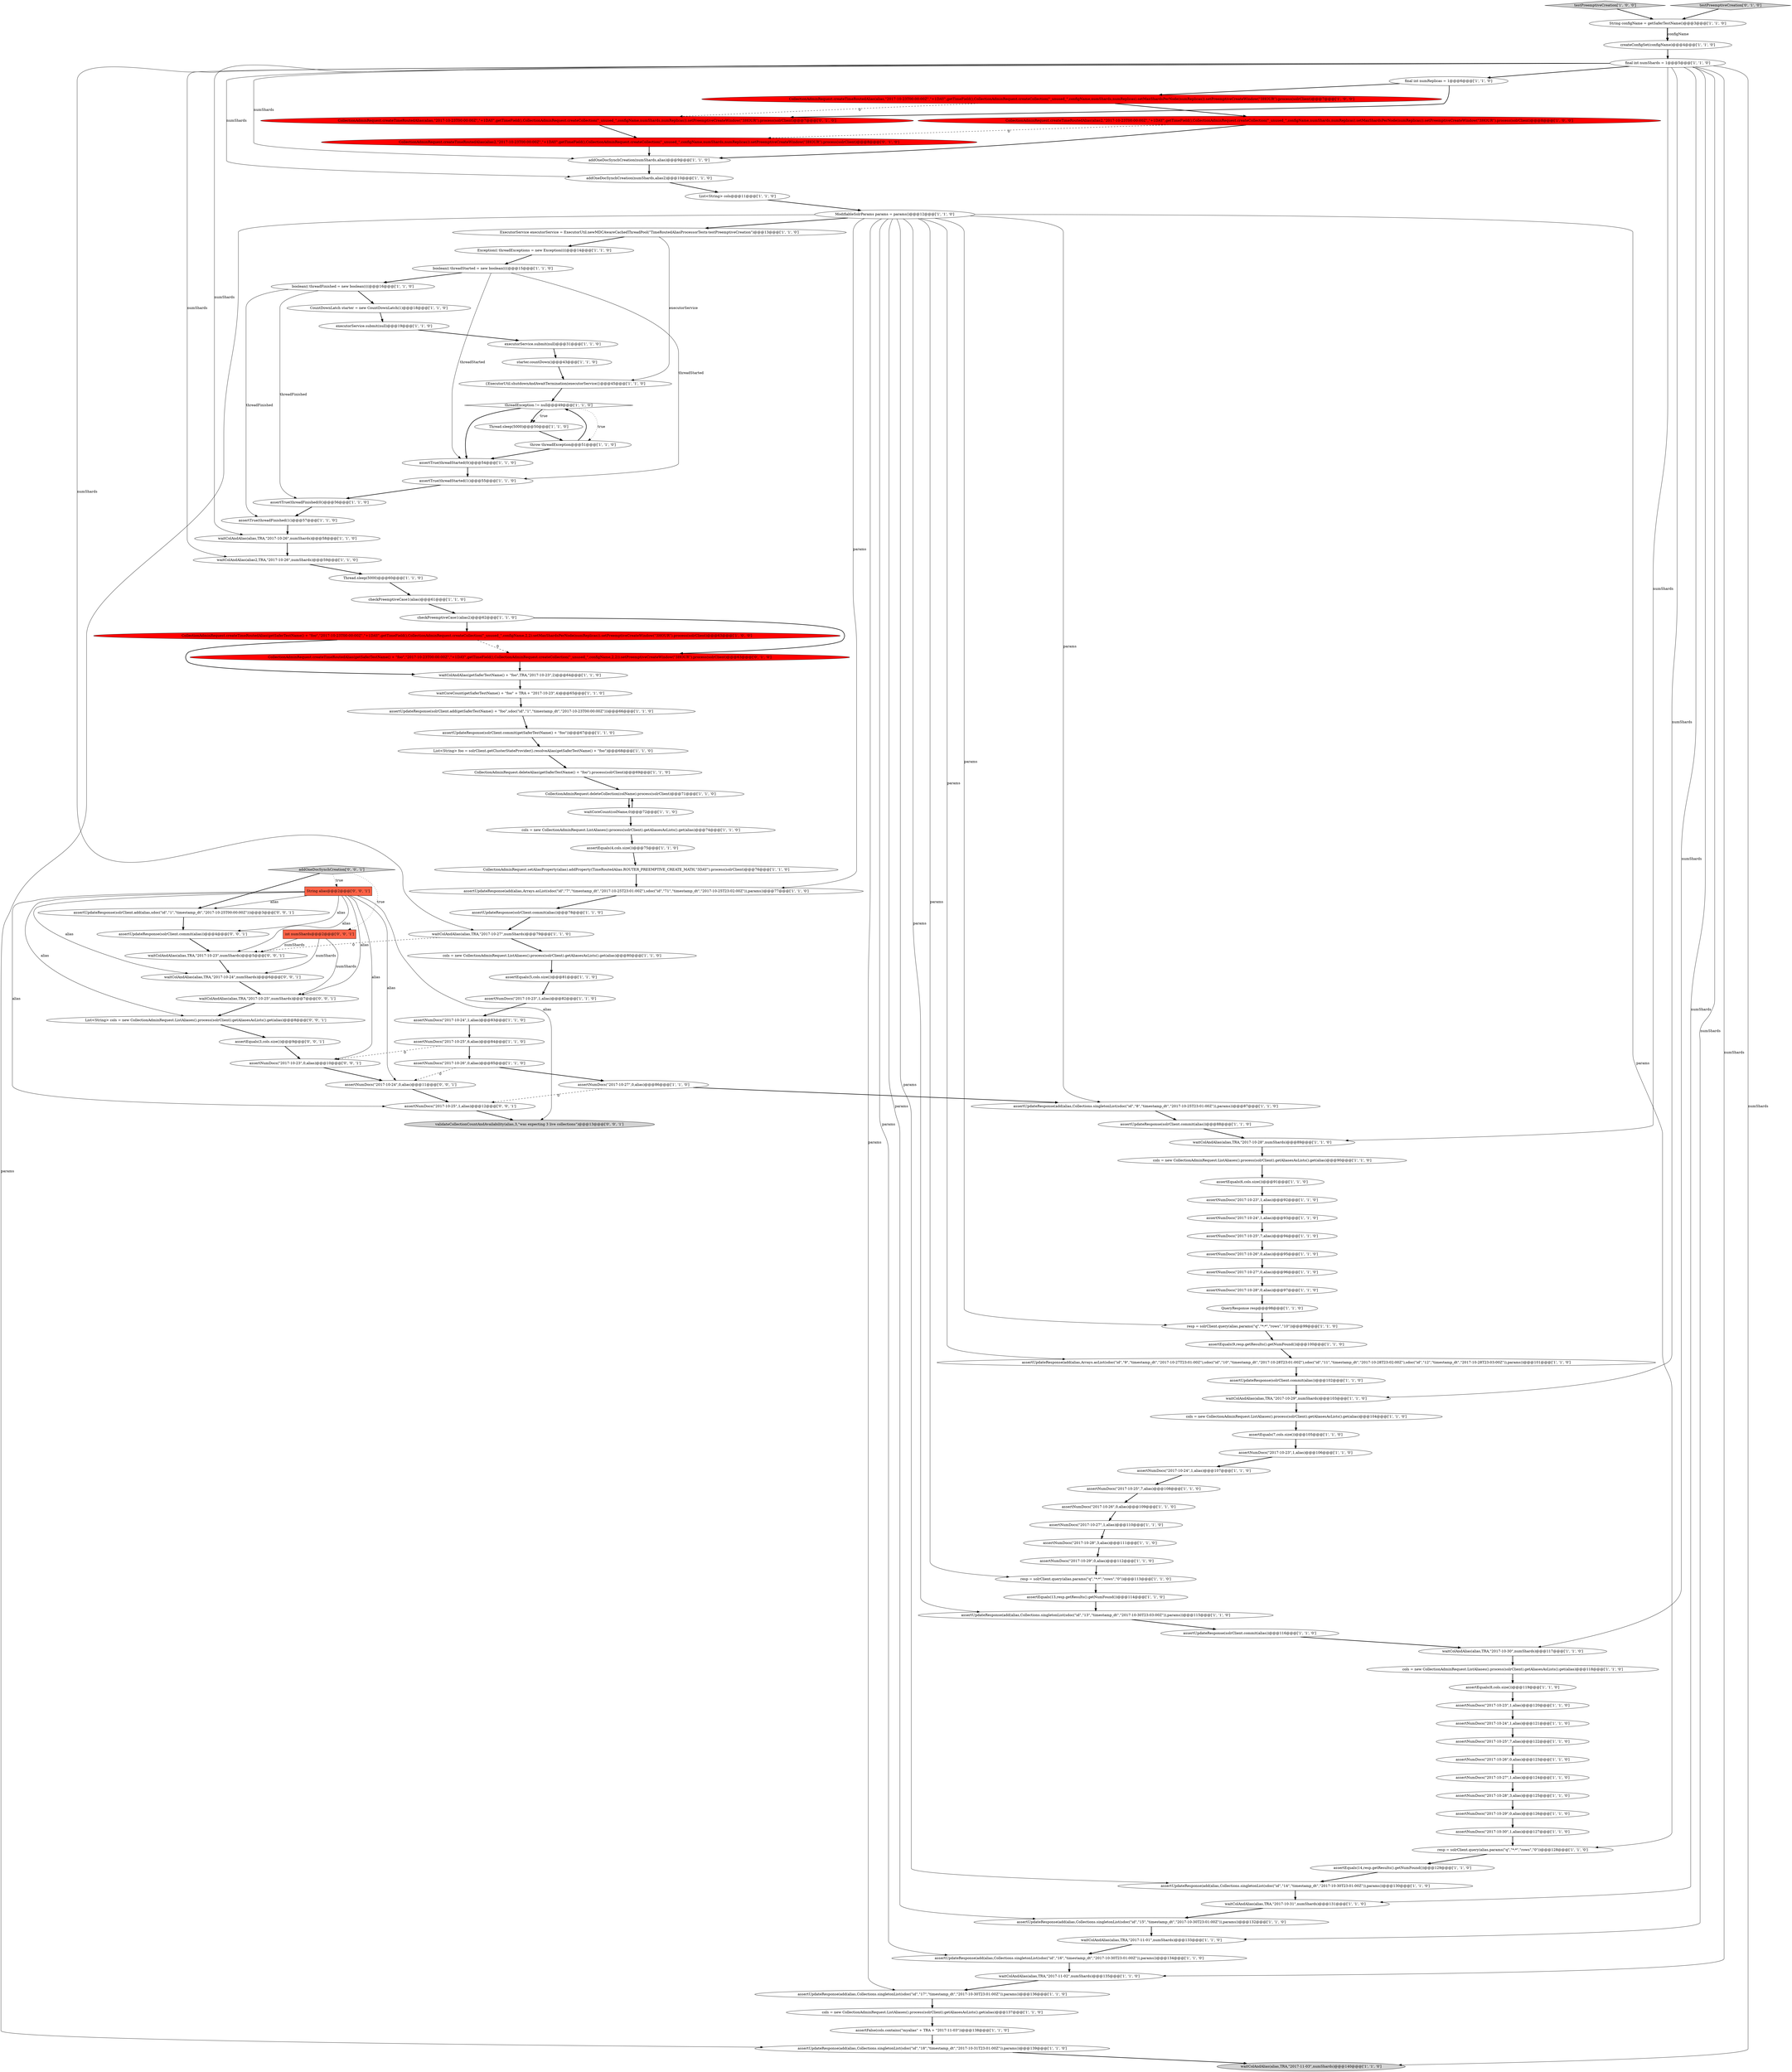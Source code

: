 digraph {
122 [style = filled, label = "assertUpdateResponse(solrClient.add(alias,sdoc(\"id\",\"1\",\"timestamp_dt\",\"2017-10-25T00:00:00Z\")))@@@3@@@['0', '0', '1']", fillcolor = white, shape = ellipse image = "AAA0AAABBB3BBB"];
4 [style = filled, label = "assertTrue(threadFinished(0()@@@56@@@['1', '1', '0']", fillcolor = white, shape = ellipse image = "AAA0AAABBB1BBB"];
28 [style = filled, label = "assertTrue(threadStarted(0()@@@54@@@['1', '1', '0']", fillcolor = white, shape = ellipse image = "AAA0AAABBB1BBB"];
25 [style = filled, label = "testPreemptiveCreation['1', '0', '0']", fillcolor = lightgray, shape = diamond image = "AAA0AAABBB1BBB"];
103 [style = filled, label = "assertNumDocs(\"2017-10-30\",1,alias)@@@127@@@['1', '1', '0']", fillcolor = white, shape = ellipse image = "AAA0AAABBB1BBB"];
118 [style = filled, label = "validateCollectionCountAndAvailability(alias,3,\"was expecting 3 live collections\")@@@13@@@['0', '0', '1']", fillcolor = lightgray, shape = ellipse image = "AAA0AAABBB3BBB"];
102 [style = filled, label = "assertUpdateResponse(add(alias,Arrays.asList(sdoc(\"id\",\"7\",\"timestamp_dt\",\"2017-10-25T23:01:00Z\"),sdoc(\"id\",\"71\",\"timestamp_dt\",\"2017-10-25T23:02:00Z\")),params))@@@77@@@['1', '1', '0']", fillcolor = white, shape = ellipse image = "AAA0AAABBB1BBB"];
53 [style = filled, label = "{ExecutorUtil.shutdownAndAwaitTermination(executorService)}@@@45@@@['1', '1', '0']", fillcolor = white, shape = ellipse image = "AAA0AAABBB1BBB"];
59 [style = filled, label = "assertNumDocs(\"2017-10-24\",1,alias)@@@107@@@['1', '1', '0']", fillcolor = white, shape = ellipse image = "AAA0AAABBB1BBB"];
75 [style = filled, label = "assertUpdateResponse(add(alias,Collections.singletonList(sdoc(\"id\",\"16\",\"timestamp_dt\",\"2017-10-30T23:01:00Z\")),params))@@@134@@@['1', '1', '0']", fillcolor = white, shape = ellipse image = "AAA0AAABBB1BBB"];
68 [style = filled, label = "assertNumDocs(\"2017-10-28\",3,alias)@@@111@@@['1', '1', '0']", fillcolor = white, shape = ellipse image = "AAA0AAABBB1BBB"];
24 [style = filled, label = "executorService.submit(null)@@@31@@@['1', '1', '0']", fillcolor = white, shape = ellipse image = "AAA0AAABBB1BBB"];
82 [style = filled, label = "CollectionAdminRequest.createTimeRoutedAlias(getSaferTestName() + \"foo\",\"2017-10-23T00:00:00Z\",\"+1DAY\",getTimeField(),CollectionAdminRequest.createCollection(\"_unused_\",configName,2,2).setMaxShardsPerNode(numReplicas)).setPreemptiveCreateWindow(\"3HOUR\").process(solrClient)@@@63@@@['1', '0', '0']", fillcolor = red, shape = ellipse image = "AAA1AAABBB1BBB"];
117 [style = filled, label = "waitColAndAlias(alias,TRA,\"2017-10-23\",numShards)@@@5@@@['0', '0', '1']", fillcolor = white, shape = ellipse image = "AAA0AAABBB3BBB"];
8 [style = filled, label = "checkPreemptiveCase1(alias2)@@@62@@@['1', '1', '0']", fillcolor = white, shape = ellipse image = "AAA0AAABBB1BBB"];
124 [style = filled, label = "waitColAndAlias(alias,TRA,\"2017-10-24\",numShards)@@@6@@@['0', '0', '1']", fillcolor = white, shape = ellipse image = "AAA0AAABBB3BBB"];
87 [style = filled, label = "waitColAndAlias(alias,TRA,\"2017-10-28\",numShards)@@@89@@@['1', '1', '0']", fillcolor = white, shape = ellipse image = "AAA0AAABBB1BBB"];
85 [style = filled, label = "resp = solrClient.query(alias,params(\"q\",\"*:*\",\"rows\",\"0\"))@@@128@@@['1', '1', '0']", fillcolor = white, shape = ellipse image = "AAA0AAABBB1BBB"];
78 [style = filled, label = "assertTrue(threadFinished(1()@@@57@@@['1', '1', '0']", fillcolor = white, shape = ellipse image = "AAA0AAABBB1BBB"];
43 [style = filled, label = "String configName = getSaferTestName()@@@3@@@['1', '1', '0']", fillcolor = white, shape = ellipse image = "AAA0AAABBB1BBB"];
99 [style = filled, label = "assertNumDocs(\"2017-10-23\",1,alias)@@@120@@@['1', '1', '0']", fillcolor = white, shape = ellipse image = "AAA0AAABBB1BBB"];
14 [style = filled, label = "assertNumDocs(\"2017-10-25\",6,alias)@@@84@@@['1', '1', '0']", fillcolor = white, shape = ellipse image = "AAA0AAABBB1BBB"];
100 [style = filled, label = "assertUpdateResponse(solrClient.commit(getSaferTestName() + \"foo\"))@@@67@@@['1', '1', '0']", fillcolor = white, shape = ellipse image = "AAA0AAABBB1BBB"];
84 [style = filled, label = "Exception(( threadExceptions = new Exception((((@@@14@@@['1', '1', '0']", fillcolor = white, shape = ellipse image = "AAA0AAABBB1BBB"];
64 [style = filled, label = "assertUpdateResponse(add(alias,Collections.singletonList(sdoc(\"id\",\"17\",\"timestamp_dt\",\"2017-10-30T23:01:00Z\")),params))@@@136@@@['1', '1', '0']", fillcolor = white, shape = ellipse image = "AAA0AAABBB1BBB"];
51 [style = filled, label = "cols = new CollectionAdminRequest.ListAliases().process(solrClient).getAliasesAsLists().get(alias)@@@80@@@['1', '1', '0']", fillcolor = white, shape = ellipse image = "AAA0AAABBB1BBB"];
63 [style = filled, label = "waitColAndAlias(alias,TRA,\"2017-10-27\",numShards)@@@79@@@['1', '1', '0']", fillcolor = white, shape = ellipse image = "AAA0AAABBB1BBB"];
22 [style = filled, label = "assertNumDocs(\"2017-10-27\",1,alias)@@@110@@@['1', '1', '0']", fillcolor = white, shape = ellipse image = "AAA0AAABBB1BBB"];
111 [style = filled, label = "CollectionAdminRequest.createTimeRoutedAlias(alias,\"2017-10-23T00:00:00Z\",\"+1DAY\",getTimeField(),CollectionAdminRequest.createCollection(\"_unused_\",configName,numShards,numReplicas)).setPreemptiveCreateWindow(\"3HOUR\").process(solrClient)@@@7@@@['0', '1', '0']", fillcolor = red, shape = ellipse image = "AAA1AAABBB2BBB"];
101 [style = filled, label = "assertNumDocs(\"2017-10-26\",0,alias)@@@85@@@['1', '1', '0']", fillcolor = white, shape = ellipse image = "AAA0AAABBB1BBB"];
62 [style = filled, label = "Thread.sleep(5000)@@@50@@@['1', '1', '0']", fillcolor = white, shape = ellipse image = "AAA0AAABBB1BBB"];
108 [style = filled, label = "CollectionAdminRequest.createTimeRoutedAlias(alias2,\"2017-10-23T00:00:00Z\",\"+1DAY\",getTimeField(),CollectionAdminRequest.createCollection(\"_unused_\",configName,numShards,numReplicas)).setPreemptiveCreateWindow(\"3HOUR\").process(solrClient)@@@8@@@['0', '1', '0']", fillcolor = red, shape = ellipse image = "AAA1AAABBB2BBB"];
98 [style = filled, label = "addOneDocSynchCreation(numShards,alias2)@@@10@@@['1', '1', '0']", fillcolor = white, shape = ellipse image = "AAA0AAABBB1BBB"];
35 [style = filled, label = "QueryResponse resp@@@98@@@['1', '1', '0']", fillcolor = white, shape = ellipse image = "AAA0AAABBB1BBB"];
77 [style = filled, label = "assertFalse(cols.contains(\"myalias\" + TRA + \"2017-11-03\"))@@@138@@@['1', '1', '0']", fillcolor = white, shape = ellipse image = "AAA0AAABBB1BBB"];
33 [style = filled, label = "assertNumDocs(\"2017-10-23\",1,alias)@@@82@@@['1', '1', '0']", fillcolor = white, shape = ellipse image = "AAA0AAABBB1BBB"];
32 [style = filled, label = "CollectionAdminRequest.deleteAlias(getSaferTestName() + \"foo\").process(solrClient)@@@69@@@['1', '1', '0']", fillcolor = white, shape = ellipse image = "AAA0AAABBB1BBB"];
74 [style = filled, label = "assertEquals(14,resp.getResults().getNumFound())@@@129@@@['1', '1', '0']", fillcolor = white, shape = ellipse image = "AAA0AAABBB1BBB"];
65 [style = filled, label = "assertNumDocs(\"2017-10-25\",7,alias)@@@122@@@['1', '1', '0']", fillcolor = white, shape = ellipse image = "AAA0AAABBB1BBB"];
13 [style = filled, label = "waitColAndAlias(alias,TRA,\"2017-10-31\",numShards)@@@131@@@['1', '1', '0']", fillcolor = white, shape = ellipse image = "AAA0AAABBB1BBB"];
36 [style = filled, label = "assertNumDocs(\"2017-10-23\",1,alias)@@@106@@@['1', '1', '0']", fillcolor = white, shape = ellipse image = "AAA0AAABBB1BBB"];
2 [style = filled, label = "assertNumDocs(\"2017-10-24\",1,alias)@@@121@@@['1', '1', '0']", fillcolor = white, shape = ellipse image = "AAA0AAABBB1BBB"];
42 [style = filled, label = "checkPreemptiveCase1(alias)@@@61@@@['1', '1', '0']", fillcolor = white, shape = ellipse image = "AAA0AAABBB1BBB"];
38 [style = filled, label = "assertNumDocs(\"2017-10-27\",0,alias)@@@86@@@['1', '1', '0']", fillcolor = white, shape = ellipse image = "AAA0AAABBB1BBB"];
23 [style = filled, label = "assertEquals(9,resp.getResults().getNumFound())@@@100@@@['1', '1', '0']", fillcolor = white, shape = ellipse image = "AAA0AAABBB1BBB"];
83 [style = filled, label = "waitColAndAlias(getSaferTestName() + \"foo\",TRA,\"2017-10-23\",2)@@@64@@@['1', '1', '0']", fillcolor = white, shape = ellipse image = "AAA0AAABBB1BBB"];
57 [style = filled, label = "assertNumDocs(\"2017-10-25\",7,alias)@@@94@@@['1', '1', '0']", fillcolor = white, shape = ellipse image = "AAA0AAABBB1BBB"];
12 [style = filled, label = "throw threadException@@@51@@@['1', '1', '0']", fillcolor = white, shape = ellipse image = "AAA0AAABBB1BBB"];
125 [style = filled, label = "List<String> cols = new CollectionAdminRequest.ListAliases().process(solrClient).getAliasesAsLists().get(alias)@@@8@@@['0', '0', '1']", fillcolor = white, shape = ellipse image = "AAA0AAABBB3BBB"];
16 [style = filled, label = "CollectionAdminRequest.createTimeRoutedAlias(alias,\"2017-10-23T00:00:00Z\",\"+1DAY\",getTimeField(),CollectionAdminRequest.createCollection(\"_unused_\",configName,numShards,numReplicas).setMaxShardsPerNode(numReplicas)).setPreemptiveCreateWindow(\"3HOUR\").process(solrClient)@@@7@@@['1', '0', '0']", fillcolor = red, shape = ellipse image = "AAA1AAABBB1BBB"];
69 [style = filled, label = "assertEquals(7,cols.size())@@@105@@@['1', '1', '0']", fillcolor = white, shape = ellipse image = "AAA0AAABBB1BBB"];
81 [style = filled, label = "assertUpdateResponse(add(alias,Collections.singletonList(sdoc(\"id\",\"15\",\"timestamp_dt\",\"2017-10-30T23:01:00Z\")),params))@@@132@@@['1', '1', '0']", fillcolor = white, shape = ellipse image = "AAA0AAABBB1BBB"];
109 [style = filled, label = "CollectionAdminRequest.createTimeRoutedAlias(getSaferTestName() + \"foo\",\"2017-10-23T00:00:00Z\",\"+1DAY\",getTimeField(),CollectionAdminRequest.createCollection(\"_unused_\",configName,2,2)).setPreemptiveCreateWindow(\"3HOUR\").process(solrClient)@@@63@@@['0', '1', '0']", fillcolor = red, shape = ellipse image = "AAA1AAABBB2BBB"];
56 [style = filled, label = "ExecutorService executorService = ExecutorUtil.newMDCAwareCachedThreadPool(\"TimeRoutedAliasProcessorTestx-testPreemptiveCreation\")@@@13@@@['1', '1', '0']", fillcolor = white, shape = ellipse image = "AAA0AAABBB1BBB"];
40 [style = filled, label = "boolean(( threadFinished = new boolean((((@@@16@@@['1', '1', '0']", fillcolor = white, shape = ellipse image = "AAA0AAABBB1BBB"];
19 [style = filled, label = "assertNumDocs(\"2017-10-27\",0,alias)@@@96@@@['1', '1', '0']", fillcolor = white, shape = ellipse image = "AAA0AAABBB1BBB"];
44 [style = filled, label = "Thread.sleep(5000)@@@60@@@['1', '1', '0']", fillcolor = white, shape = ellipse image = "AAA0AAABBB1BBB"];
30 [style = filled, label = "starter.countDown()@@@43@@@['1', '1', '0']", fillcolor = white, shape = ellipse image = "AAA0AAABBB1BBB"];
31 [style = filled, label = "cols = new CollectionAdminRequest.ListAliases().process(solrClient).getAliasesAsLists().get(alias)@@@90@@@['1', '1', '0']", fillcolor = white, shape = ellipse image = "AAA0AAABBB1BBB"];
61 [style = filled, label = "waitColAndAlias(alias,TRA,\"2017-11-01\",numShards)@@@133@@@['1', '1', '0']", fillcolor = white, shape = ellipse image = "AAA0AAABBB1BBB"];
113 [style = filled, label = "String alias@@@2@@@['0', '0', '1']", fillcolor = tomato, shape = box image = "AAA0AAABBB3BBB"];
96 [style = filled, label = "assertUpdateResponse(add(alias,Collections.singletonList(sdoc(\"id\",\"13\",\"timestamp_dt\",\"2017-10-30T23:03:00Z\")),params))@@@115@@@['1', '1', '0']", fillcolor = white, shape = ellipse image = "AAA0AAABBB1BBB"];
9 [style = filled, label = "assertUpdateResponse(solrClient.commit(alias))@@@116@@@['1', '1', '0']", fillcolor = white, shape = ellipse image = "AAA0AAABBB1BBB"];
92 [style = filled, label = "assertEquals(8,cols.size())@@@119@@@['1', '1', '0']", fillcolor = white, shape = ellipse image = "AAA0AAABBB1BBB"];
105 [style = filled, label = "waitColAndAlias(alias,TRA,\"2017-10-30\",numShards)@@@117@@@['1', '1', '0']", fillcolor = white, shape = ellipse image = "AAA0AAABBB1BBB"];
48 [style = filled, label = "executorService.submit(null)@@@19@@@['1', '1', '0']", fillcolor = white, shape = ellipse image = "AAA0AAABBB1BBB"];
54 [style = filled, label = "assertNumDocs(\"2017-10-23\",1,alias)@@@92@@@['1', '1', '0']", fillcolor = white, shape = ellipse image = "AAA0AAABBB1BBB"];
11 [style = filled, label = "boolean(( threadStarted = new boolean((((@@@15@@@['1', '1', '0']", fillcolor = white, shape = ellipse image = "AAA0AAABBB1BBB"];
7 [style = filled, label = "waitColAndAlias(alias,TRA,\"2017-11-03\",numShards)@@@140@@@['1', '1', '0']", fillcolor = lightgray, shape = ellipse image = "AAA0AAABBB1BBB"];
37 [style = filled, label = "assertNumDocs(\"2017-10-26\",0,alias)@@@123@@@['1', '1', '0']", fillcolor = white, shape = ellipse image = "AAA0AAABBB1BBB"];
50 [style = filled, label = "assertNumDocs(\"2017-10-29\",0,alias)@@@126@@@['1', '1', '0']", fillcolor = white, shape = ellipse image = "AAA0AAABBB1BBB"];
47 [style = filled, label = "final int numShards = 1@@@5@@@['1', '1', '0']", fillcolor = white, shape = ellipse image = "AAA0AAABBB1BBB"];
46 [style = filled, label = "assertTrue(threadStarted(1()@@@55@@@['1', '1', '0']", fillcolor = white, shape = ellipse image = "AAA0AAABBB1BBB"];
90 [style = filled, label = "cols = new CollectionAdminRequest.ListAliases().process(solrClient).getAliasesAsLists().get(alias)@@@137@@@['1', '1', '0']", fillcolor = white, shape = ellipse image = "AAA0AAABBB1BBB"];
15 [style = filled, label = "CollectionAdminRequest.deleteCollection(colName).process(solrClient)@@@71@@@['1', '1', '0']", fillcolor = white, shape = ellipse image = "AAA0AAABBB1BBB"];
120 [style = filled, label = "int numShards@@@2@@@['0', '0', '1']", fillcolor = tomato, shape = box image = "AAA0AAABBB3BBB"];
70 [style = filled, label = "assertNumDocs(\"2017-10-25\",7,alias)@@@108@@@['1', '1', '0']", fillcolor = white, shape = ellipse image = "AAA0AAABBB1BBB"];
71 [style = filled, label = "assertUpdateResponse(add(alias,Collections.singletonList(sdoc(\"id\",\"18\",\"timestamp_dt\",\"2017-10-31T23:01:00Z\")),params))@@@139@@@['1', '1', '0']", fillcolor = white, shape = ellipse image = "AAA0AAABBB1BBB"];
121 [style = filled, label = "assertNumDocs(\"2017-10-23\",0,alias)@@@10@@@['0', '0', '1']", fillcolor = white, shape = ellipse image = "AAA0AAABBB3BBB"];
72 [style = filled, label = "CollectionAdminRequest.setAliasProperty(alias).addProperty(TimeRoutedAlias.ROUTER_PREEMPTIVE_CREATE_MATH,\"3DAY\").process(solrClient)@@@76@@@['1', '1', '0']", fillcolor = white, shape = ellipse image = "AAA0AAABBB1BBB"];
5 [style = filled, label = "waitColAndAlias(alias2,TRA,\"2017-10-26\",numShards)@@@59@@@['1', '1', '0']", fillcolor = white, shape = ellipse image = "AAA0AAABBB1BBB"];
26 [style = filled, label = "List<String> cols@@@11@@@['1', '1', '0']", fillcolor = white, shape = ellipse image = "AAA0AAABBB1BBB"];
104 [style = filled, label = "CollectionAdminRequest.createTimeRoutedAlias(alias2,\"2017-10-23T00:00:00Z\",\"+1DAY\",getTimeField(),CollectionAdminRequest.createCollection(\"_unused_\",configName,numShards,numReplicas).setMaxShardsPerNode(numReplicas)).setPreemptiveCreateWindow(\"3HOUR\").process(solrClient)@@@8@@@['1', '0', '0']", fillcolor = red, shape = ellipse image = "AAA1AAABBB1BBB"];
66 [style = filled, label = "assertNumDocs(\"2017-10-26\",0,alias)@@@109@@@['1', '1', '0']", fillcolor = white, shape = ellipse image = "AAA0AAABBB1BBB"];
86 [style = filled, label = "assertNumDocs(\"2017-10-28\",3,alias)@@@125@@@['1', '1', '0']", fillcolor = white, shape = ellipse image = "AAA0AAABBB1BBB"];
80 [style = filled, label = "threadException != null@@@49@@@['1', '1', '0']", fillcolor = white, shape = diamond image = "AAA0AAABBB1BBB"];
107 [style = filled, label = "addOneDocSynchCreation(numShards,alias)@@@9@@@['1', '1', '0']", fillcolor = white, shape = ellipse image = "AAA0AAABBB1BBB"];
18 [style = filled, label = "resp = solrClient.query(alias,params(\"q\",\"*:*\",\"rows\",\"10\"))@@@99@@@['1', '1', '0']", fillcolor = white, shape = ellipse image = "AAA0AAABBB1BBB"];
55 [style = filled, label = "assertNumDocs(\"2017-10-26\",0,alias)@@@95@@@['1', '1', '0']", fillcolor = white, shape = ellipse image = "AAA0AAABBB1BBB"];
39 [style = filled, label = "waitColAndAlias(alias,TRA,\"2017-10-29\",numShards)@@@103@@@['1', '1', '0']", fillcolor = white, shape = ellipse image = "AAA0AAABBB1BBB"];
116 [style = filled, label = "addOneDocSynchCreation['0', '0', '1']", fillcolor = lightgray, shape = diamond image = "AAA0AAABBB3BBB"];
1 [style = filled, label = "cols = new CollectionAdminRequest.ListAliases().process(solrClient).getAliasesAsLists().get(alias)@@@118@@@['1', '1', '0']", fillcolor = white, shape = ellipse image = "AAA0AAABBB1BBB"];
91 [style = filled, label = "assertUpdateResponse(add(alias,Arrays.asList(sdoc(\"id\",\"9\",\"timestamp_dt\",\"2017-10-27T23:01:00Z\"),sdoc(\"id\",\"10\",\"timestamp_dt\",\"2017-10-28T23:01:00Z\"),sdoc(\"id\",\"11\",\"timestamp_dt\",\"2017-10-28T23:02:00Z\"),sdoc(\"id\",\"12\",\"timestamp_dt\",\"2017-10-28T23:03:00Z\")),params))@@@101@@@['1', '1', '0']", fillcolor = white, shape = ellipse image = "AAA0AAABBB1BBB"];
58 [style = filled, label = "assertNumDocs(\"2017-10-24\",1,alias)@@@83@@@['1', '1', '0']", fillcolor = white, shape = ellipse image = "AAA0AAABBB1BBB"];
110 [style = filled, label = "testPreemptiveCreation['0', '1', '0']", fillcolor = lightgray, shape = diamond image = "AAA0AAABBB2BBB"];
49 [style = filled, label = "assertEquals(4,cols.size())@@@75@@@['1', '1', '0']", fillcolor = white, shape = ellipse image = "AAA0AAABBB1BBB"];
45 [style = filled, label = "waitCoreCount(colName,0)@@@72@@@['1', '1', '0']", fillcolor = white, shape = ellipse image = "AAA0AAABBB1BBB"];
94 [style = filled, label = "assertNumDocs(\"2017-10-28\",0,alias)@@@97@@@['1', '1', '0']", fillcolor = white, shape = ellipse image = "AAA0AAABBB1BBB"];
76 [style = filled, label = "cols = new CollectionAdminRequest.ListAliases().process(solrClient).getAliasesAsLists().get(alias)@@@104@@@['1', '1', '0']", fillcolor = white, shape = ellipse image = "AAA0AAABBB1BBB"];
79 [style = filled, label = "assertUpdateResponse(add(alias,Collections.singletonList(sdoc(\"id\",\"8\",\"timestamp_dt\",\"2017-10-25T23:01:00Z\")),params))@@@87@@@['1', '1', '0']", fillcolor = white, shape = ellipse image = "AAA0AAABBB1BBB"];
27 [style = filled, label = "final int numReplicas = 1@@@6@@@['1', '1', '0']", fillcolor = white, shape = ellipse image = "AAA0AAABBB1BBB"];
88 [style = filled, label = "assertNumDocs(\"2017-10-29\",0,alias)@@@112@@@['1', '1', '0']", fillcolor = white, shape = ellipse image = "AAA0AAABBB1BBB"];
112 [style = filled, label = "assertEquals(3,cols.size())@@@9@@@['0', '0', '1']", fillcolor = white, shape = ellipse image = "AAA0AAABBB3BBB"];
97 [style = filled, label = "assertEquals(13,resp.getResults().getNumFound())@@@114@@@['1', '1', '0']", fillcolor = white, shape = ellipse image = "AAA0AAABBB1BBB"];
115 [style = filled, label = "assertUpdateResponse(solrClient.commit(alias))@@@4@@@['0', '0', '1']", fillcolor = white, shape = ellipse image = "AAA0AAABBB3BBB"];
10 [style = filled, label = "cols = new CollectionAdminRequest.ListAliases().process(solrClient).getAliasesAsLists().get(alias)@@@74@@@['1', '1', '0']", fillcolor = white, shape = ellipse image = "AAA0AAABBB1BBB"];
3 [style = filled, label = "ModifiableSolrParams params = params()@@@12@@@['1', '1', '0']", fillcolor = white, shape = ellipse image = "AAA0AAABBB1BBB"];
52 [style = filled, label = "assertUpdateResponse(solrClient.commit(alias))@@@88@@@['1', '1', '0']", fillcolor = white, shape = ellipse image = "AAA0AAABBB1BBB"];
95 [style = filled, label = "resp = solrClient.query(alias,params(\"q\",\"*:*\",\"rows\",\"0\"))@@@113@@@['1', '1', '0']", fillcolor = white, shape = ellipse image = "AAA0AAABBB1BBB"];
20 [style = filled, label = "waitColAndAlias(alias,TRA,\"2017-11-02\",numShards)@@@135@@@['1', '1', '0']", fillcolor = white, shape = ellipse image = "AAA0AAABBB1BBB"];
60 [style = filled, label = "assertEquals(6,cols.size())@@@91@@@['1', '1', '0']", fillcolor = white, shape = ellipse image = "AAA0AAABBB1BBB"];
123 [style = filled, label = "waitColAndAlias(alias,TRA,\"2017-10-25\",numShards)@@@7@@@['0', '0', '1']", fillcolor = white, shape = ellipse image = "AAA0AAABBB3BBB"];
73 [style = filled, label = "assertUpdateResponse(solrClient.commit(alias))@@@102@@@['1', '1', '0']", fillcolor = white, shape = ellipse image = "AAA0AAABBB1BBB"];
93 [style = filled, label = "waitCoreCount(getSaferTestName() + \"foo\" + TRA + \"2017-10-23\",4)@@@65@@@['1', '1', '0']", fillcolor = white, shape = ellipse image = "AAA0AAABBB1BBB"];
114 [style = filled, label = "assertNumDocs(\"2017-10-25\",1,alias)@@@12@@@['0', '0', '1']", fillcolor = white, shape = ellipse image = "AAA0AAABBB3BBB"];
17 [style = filled, label = "assertUpdateResponse(add(alias,Collections.singletonList(sdoc(\"id\",\"14\",\"timestamp_dt\",\"2017-10-30T23:01:00Z\")),params))@@@130@@@['1', '1', '0']", fillcolor = white, shape = ellipse image = "AAA0AAABBB1BBB"];
29 [style = filled, label = "waitColAndAlias(alias,TRA,\"2017-10-26\",numShards)@@@58@@@['1', '1', '0']", fillcolor = white, shape = ellipse image = "AAA0AAABBB1BBB"];
119 [style = filled, label = "assertNumDocs(\"2017-10-24\",0,alias)@@@11@@@['0', '0', '1']", fillcolor = white, shape = ellipse image = "AAA0AAABBB3BBB"];
67 [style = filled, label = "assertNumDocs(\"2017-10-27\",1,alias)@@@124@@@['1', '1', '0']", fillcolor = white, shape = ellipse image = "AAA0AAABBB1BBB"];
106 [style = filled, label = "assertUpdateResponse(solrClient.add(getSaferTestName() + \"foo\",sdoc(\"id\",\"1\",\"timestamp_dt\",\"2017-10-23T00:00:00Z\")))@@@66@@@['1', '1', '0']", fillcolor = white, shape = ellipse image = "AAA0AAABBB1BBB"];
41 [style = filled, label = "List<String> foo = solrClient.getClusterStateProvider().resolveAlias(getSaferTestName() + \"foo\")@@@68@@@['1', '1', '0']", fillcolor = white, shape = ellipse image = "AAA0AAABBB1BBB"];
21 [style = filled, label = "assertUpdateResponse(solrClient.commit(alias))@@@78@@@['1', '1', '0']", fillcolor = white, shape = ellipse image = "AAA0AAABBB1BBB"];
89 [style = filled, label = "assertEquals(5,cols.size())@@@81@@@['1', '1', '0']", fillcolor = white, shape = ellipse image = "AAA0AAABBB1BBB"];
0 [style = filled, label = "assertNumDocs(\"2017-10-24\",1,alias)@@@93@@@['1', '1', '0']", fillcolor = white, shape = ellipse image = "AAA0AAABBB1BBB"];
6 [style = filled, label = "createConfigSet(configName)@@@4@@@['1', '1', '0']", fillcolor = white, shape = ellipse image = "AAA0AAABBB1BBB"];
34 [style = filled, label = "CountDownLatch starter = new CountDownLatch(1)@@@18@@@['1', '1', '0']", fillcolor = white, shape = ellipse image = "AAA0AAABBB1BBB"];
4->78 [style = bold, label=""];
67->86 [style = bold, label=""];
36->59 [style = bold, label=""];
16->111 [style = dashed, label="0"];
14->101 [style = bold, label=""];
29->5 [style = bold, label=""];
70->66 [style = bold, label=""];
47->29 [style = solid, label="numShards"];
50->103 [style = bold, label=""];
25->43 [style = bold, label=""];
27->111 [style = bold, label=""];
19->94 [style = bold, label=""];
47->27 [style = bold, label=""];
113->119 [style = solid, label="alias"];
104->107 [style = bold, label=""];
24->30 [style = bold, label=""];
61->75 [style = bold, label=""];
56->53 [style = solid, label="executorService"];
78->29 [style = bold, label=""];
83->93 [style = bold, label=""];
3->96 [style = solid, label="params"];
80->62 [style = dotted, label="true"];
65->37 [style = bold, label=""];
3->102 [style = solid, label="params"];
16->104 [style = bold, label=""];
11->46 [style = solid, label="threadStarted"];
73->39 [style = bold, label=""];
31->60 [style = bold, label=""];
88->95 [style = bold, label=""];
3->64 [style = solid, label="params"];
113->118 [style = solid, label="alias"];
109->83 [style = bold, label=""];
123->125 [style = bold, label=""];
72->102 [style = bold, label=""];
48->24 [style = bold, label=""];
45->10 [style = bold, label=""];
114->118 [style = bold, label=""];
117->124 [style = bold, label=""];
80->12 [style = dotted, label="true"];
41->32 [style = bold, label=""];
35->18 [style = bold, label=""];
12->28 [style = bold, label=""];
38->79 [style = bold, label=""];
34->48 [style = bold, label=""];
63->51 [style = bold, label=""];
101->119 [style = dashed, label="0"];
90->77 [style = bold, label=""];
3->91 [style = solid, label="params"];
57->55 [style = bold, label=""];
121->119 [style = bold, label=""];
113->121 [style = solid, label="alias"];
3->81 [style = solid, label="params"];
89->33 [style = bold, label=""];
3->18 [style = solid, label="params"];
92->99 [style = bold, label=""];
115->117 [style = bold, label=""];
68->88 [style = bold, label=""];
40->34 [style = bold, label=""];
27->16 [style = bold, label=""];
40->78 [style = solid, label="threadFinished"];
98->26 [style = bold, label=""];
110->43 [style = bold, label=""];
71->7 [style = bold, label=""];
79->52 [style = bold, label=""];
124->123 [style = bold, label=""];
46->4 [style = bold, label=""];
113->114 [style = solid, label="alias"];
47->39 [style = solid, label="numShards"];
80->28 [style = bold, label=""];
51->89 [style = bold, label=""];
77->71 [style = bold, label=""];
14->121 [style = dashed, label="0"];
6->47 [style = bold, label=""];
10->49 [style = bold, label=""];
33->58 [style = bold, label=""];
55->19 [style = bold, label=""];
60->54 [style = bold, label=""];
0->57 [style = bold, label=""];
84->11 [style = bold, label=""];
44->42 [style = bold, label=""];
47->87 [style = solid, label="numShards"];
113->123 [style = solid, label="alias"];
86->50 [style = bold, label=""];
122->115 [style = bold, label=""];
47->20 [style = solid, label="numShards"];
45->15 [style = bold, label=""];
18->23 [style = bold, label=""];
22->68 [style = bold, label=""];
26->3 [style = bold, label=""];
58->14 [style = bold, label=""];
64->90 [style = bold, label=""];
42->8 [style = bold, label=""];
116->120 [style = dotted, label="true"];
80->62 [style = bold, label=""];
30->53 [style = bold, label=""];
113->115 [style = solid, label="alias"];
108->107 [style = bold, label=""];
54->0 [style = bold, label=""];
3->95 [style = solid, label="params"];
82->83 [style = bold, label=""];
102->21 [style = bold, label=""];
95->97 [style = bold, label=""];
8->82 [style = bold, label=""];
125->112 [style = bold, label=""];
53->80 [style = bold, label=""];
47->105 [style = solid, label="numShards"];
93->106 [style = bold, label=""];
47->13 [style = solid, label="numShards"];
5->44 [style = bold, label=""];
97->96 [style = bold, label=""];
105->1 [style = bold, label=""];
116->113 [style = dotted, label="true"];
75->20 [style = bold, label=""];
20->64 [style = bold, label=""];
106->100 [style = bold, label=""];
59->70 [style = bold, label=""];
82->109 [style = dashed, label="0"];
40->4 [style = solid, label="threadFinished"];
17->13 [style = bold, label=""];
104->108 [style = dashed, label="0"];
3->75 [style = solid, label="params"];
63->117 [style = dashed, label="0"];
38->114 [style = dashed, label="0"];
66->22 [style = bold, label=""];
94->35 [style = bold, label=""];
37->67 [style = bold, label=""];
113->117 [style = solid, label="alias"];
85->74 [style = bold, label=""];
119->114 [style = bold, label=""];
13->81 [style = bold, label=""];
15->45 [style = bold, label=""];
3->79 [style = solid, label="params"];
12->80 [style = bold, label=""];
113->125 [style = solid, label="alias"];
113->122 [style = solid, label="alias"];
103->85 [style = bold, label=""];
47->61 [style = solid, label="numShards"];
52->87 [style = bold, label=""];
120->117 [style = solid, label="numShards"];
23->91 [style = bold, label=""];
47->107 [style = solid, label="numShards"];
11->40 [style = bold, label=""];
107->98 [style = bold, label=""];
43->6 [style = bold, label=""];
69->36 [style = bold, label=""];
8->109 [style = bold, label=""];
47->5 [style = solid, label="numShards"];
99->2 [style = bold, label=""];
56->84 [style = bold, label=""];
9->105 [style = bold, label=""];
28->46 [style = bold, label=""];
47->63 [style = solid, label="numShards"];
74->17 [style = bold, label=""];
62->12 [style = bold, label=""];
87->31 [style = bold, label=""];
43->6 [style = solid, label="configName"];
21->63 [style = bold, label=""];
101->38 [style = bold, label=""];
1->92 [style = bold, label=""];
11->28 [style = solid, label="threadStarted"];
100->41 [style = bold, label=""];
47->7 [style = solid, label="numShards"];
113->124 [style = solid, label="alias"];
76->69 [style = bold, label=""];
32->15 [style = bold, label=""];
120->123 [style = solid, label="numShards"];
81->61 [style = bold, label=""];
112->121 [style = bold, label=""];
2->65 [style = bold, label=""];
3->71 [style = solid, label="params"];
120->124 [style = solid, label="numShards"];
39->76 [style = bold, label=""];
3->17 [style = solid, label="params"];
47->98 [style = solid, label="numShards"];
91->73 [style = bold, label=""];
96->9 [style = bold, label=""];
3->85 [style = solid, label="params"];
111->108 [style = bold, label=""];
116->122 [style = bold, label=""];
49->72 [style = bold, label=""];
3->56 [style = bold, label=""];
}
